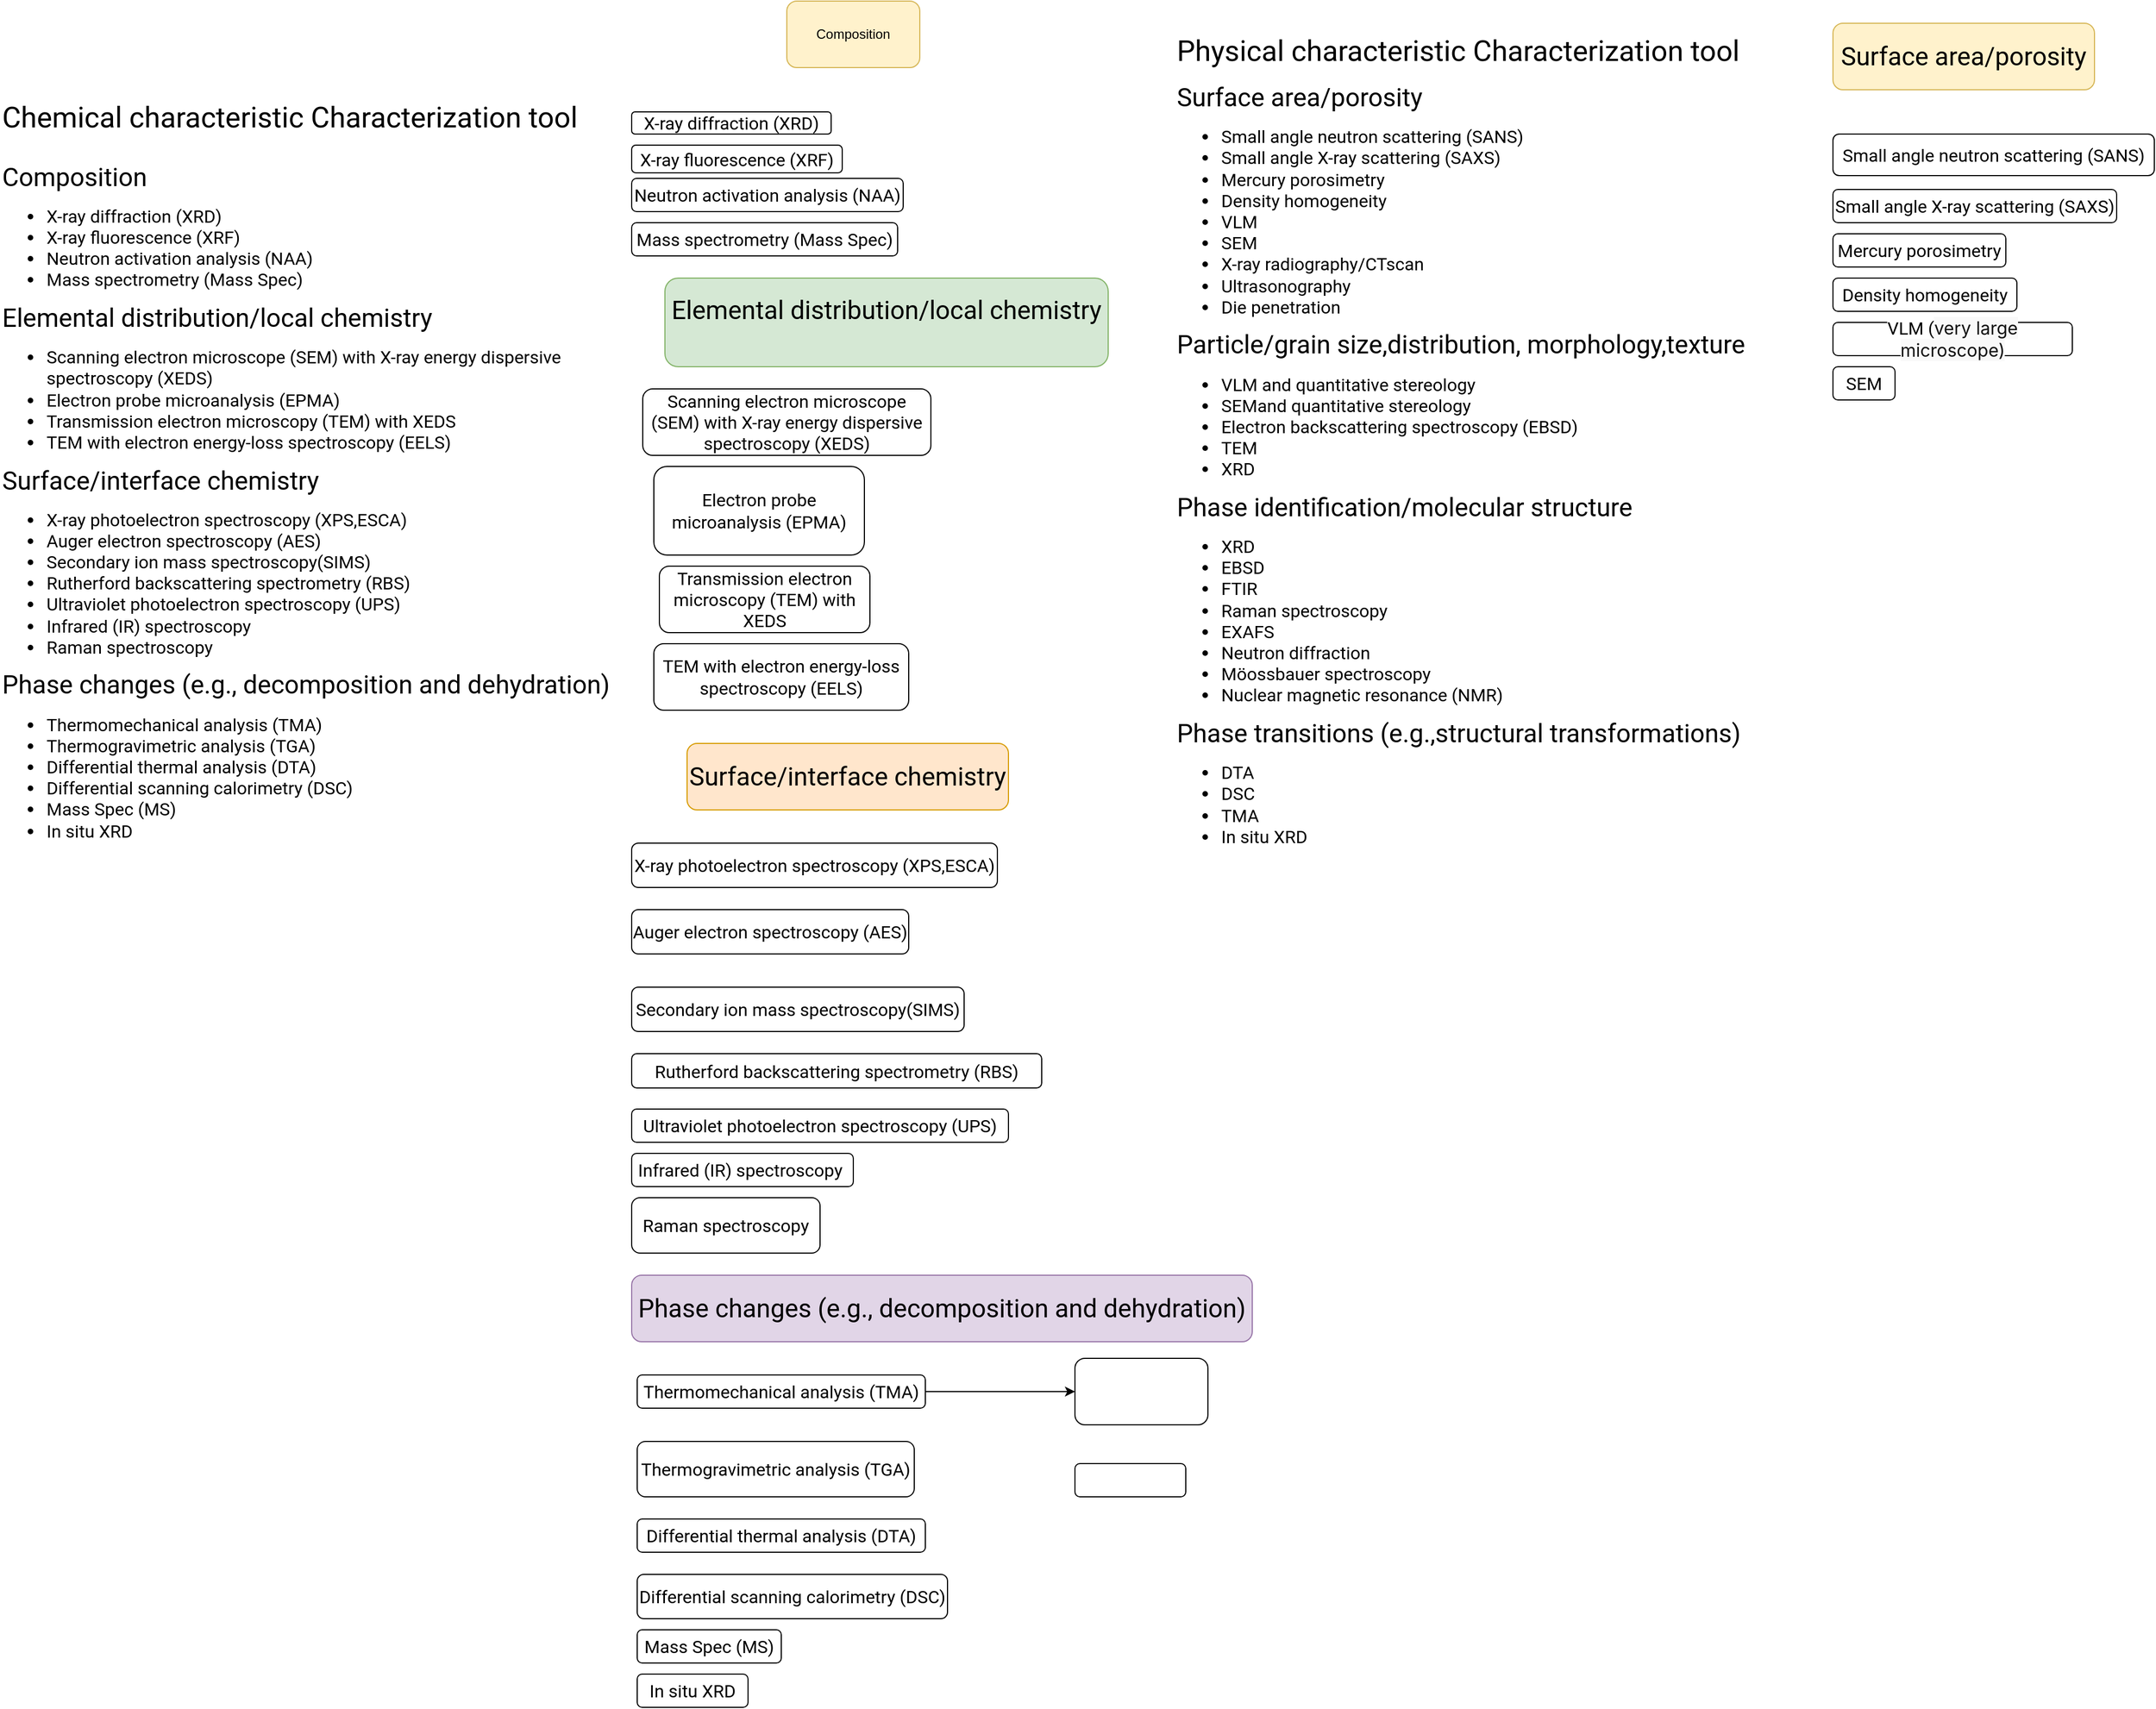 <mxfile version="24.0.2" type="github">
  <diagram name="Página-1" id="9ZrezYljH9P2KY_Qv6a6">
    <mxGraphModel dx="1310" dy="708" grid="1" gridSize="10" guides="1" tooltips="1" connect="1" arrows="1" fold="1" page="1" pageScale="1" pageWidth="827" pageHeight="1169" math="0" shadow="0">
      <root>
        <mxCell id="0" />
        <mxCell id="1" parent="0" />
        <mxCell id="FwkTbBhF22E6wd6E680H-2" value="&lt;div class=&quot;text-cell-section-header layout horizontal center&quot; style=&quot;position: relative; display: flex; -webkit-box-orient: horizontal; -webkit-box-direction: normal; flex-direction: row; -webkit-box-align: center; align-items: center; font-family: Roboto, Noto, sans-serif; font-size: 14px; font-style: normal; font-variant-ligatures: normal; font-variant-caps: normal; font-weight: 400; letter-spacing: normal; orphans: 2; text-align: start; text-indent: 0px; text-transform: none; widows: 2; word-spacing: 0px; -webkit-text-stroke-width: 0px; white-space: normal; text-decoration-thickness: initial; text-decoration-style: initial; text-decoration-color: initial;&quot;&gt;&lt;h1 style=&quot;font-weight: 400; margin-bottom: 0.5em; margin-top: 0.5em; font-size: 26px;&quot;&gt;Chemical characteristic Characterization tool&lt;/h1&gt;&lt;/div&gt;&lt;h2 style=&quot;font-weight: 400; margin-bottom: 0.5em; margin-top: 0.5em; font-size: 23px; font-family: Roboto, Noto, sans-serif; font-style: normal; font-variant-ligatures: normal; font-variant-caps: normal; letter-spacing: normal; orphans: 2; text-align: start; text-indent: 0px; text-transform: none; widows: 2; word-spacing: 0px; -webkit-text-stroke-width: 0px; white-space: normal; text-decoration-thickness: initial; text-decoration-style: initial; text-decoration-color: initial;&quot;&gt;Composition&lt;/h2&gt;&lt;ul style=&quot;margin-bottom: 6px; margin-top: 0.5em; font-size: 16px; font-family: Roboto, Noto, sans-serif; font-style: normal; font-variant-ligatures: normal; font-variant-caps: normal; font-weight: 400; letter-spacing: normal; orphans: 2; text-align: start; text-indent: 0px; text-transform: none; widows: 2; word-spacing: 0px; -webkit-text-stroke-width: 0px; white-space: normal; text-decoration-thickness: initial; text-decoration-style: initial; text-decoration-color: initial;&quot;&gt;&lt;li&gt;X-ray diffraction (XRD)&lt;/li&gt;&lt;li&gt;X-ray fluorescence (XRF)&lt;/li&gt;&lt;li&gt;Neutron activation analysis (NAA)&lt;/li&gt;&lt;li&gt;Mass spectrometry (Mass Spec)&lt;/li&gt;&lt;/ul&gt;&lt;h2 style=&quot;font-weight: 400; margin-bottom: 0.5em; margin-top: 0.5em; font-size: 23px; font-family: Roboto, Noto, sans-serif; font-style: normal; font-variant-ligatures: normal; font-variant-caps: normal; letter-spacing: normal; orphans: 2; text-align: start; text-indent: 0px; text-transform: none; widows: 2; word-spacing: 0px; -webkit-text-stroke-width: 0px; white-space: normal; text-decoration-thickness: initial; text-decoration-style: initial; text-decoration-color: initial;&quot;&gt;Elemental distribution/local chemistry&lt;/h2&gt;&lt;ul style=&quot;margin-bottom: 6px; margin-top: 0.5em; font-size: 16px; font-family: Roboto, Noto, sans-serif; font-style: normal; font-variant-ligatures: normal; font-variant-caps: normal; font-weight: 400; letter-spacing: normal; orphans: 2; text-align: start; text-indent: 0px; text-transform: none; widows: 2; word-spacing: 0px; -webkit-text-stroke-width: 0px; white-space: normal; text-decoration-thickness: initial; text-decoration-style: initial; text-decoration-color: initial;&quot;&gt;&lt;li&gt;Scanning electron microscope (SEM) with X-ray energy dispersive spectroscopy (XEDS)&lt;/li&gt;&lt;li&gt;Electron probe microanalysis (EPMA)&lt;/li&gt;&lt;li&gt;Transmission electron microscopy (TEM) with XEDS&lt;/li&gt;&lt;li&gt;TEM with electron energy-loss spectroscopy (EELS)&lt;/li&gt;&lt;/ul&gt;&lt;h2 style=&quot;font-weight: 400; margin-bottom: 0.5em; margin-top: 0.5em; font-size: 23px; font-family: Roboto, Noto, sans-serif; font-style: normal; font-variant-ligatures: normal; font-variant-caps: normal; letter-spacing: normal; orphans: 2; text-align: start; text-indent: 0px; text-transform: none; widows: 2; word-spacing: 0px; -webkit-text-stroke-width: 0px; white-space: normal; text-decoration-thickness: initial; text-decoration-style: initial; text-decoration-color: initial;&quot;&gt;Surface/interface chemistry&lt;/h2&gt;&lt;ul style=&quot;margin-bottom: 6px; margin-top: 0.5em; font-size: 16px; font-family: Roboto, Noto, sans-serif; font-style: normal; font-variant-ligatures: normal; font-variant-caps: normal; font-weight: 400; letter-spacing: normal; orphans: 2; text-align: start; text-indent: 0px; text-transform: none; widows: 2; word-spacing: 0px; -webkit-text-stroke-width: 0px; white-space: normal; text-decoration-thickness: initial; text-decoration-style: initial; text-decoration-color: initial;&quot;&gt;&lt;li&gt;X-ray photoelectron spectroscopy (XPS,ESCA)&lt;/li&gt;&lt;li&gt;Auger electron spectroscopy (AES)&lt;/li&gt;&lt;li&gt;Secondary ion mass spectroscopy(SIMS)&lt;/li&gt;&lt;li&gt;Rutherford backscattering spectrometry (RBS)&lt;/li&gt;&lt;li&gt;Ultraviolet photoelectron spectroscopy (UPS)&lt;/li&gt;&lt;li&gt;Infrared (IR) spectroscopy&amp;nbsp;&lt;/li&gt;&lt;li&gt;Raman spectroscopy&lt;/li&gt;&lt;/ul&gt;&lt;h2 style=&quot;font-weight: 400; margin-bottom: 0.5em; margin-top: 0.5em; font-size: 23px; font-family: Roboto, Noto, sans-serif; font-style: normal; font-variant-ligatures: normal; font-variant-caps: normal; letter-spacing: normal; orphans: 2; text-align: start; text-indent: 0px; text-transform: none; widows: 2; word-spacing: 0px; -webkit-text-stroke-width: 0px; white-space: normal; text-decoration-thickness: initial; text-decoration-style: initial; text-decoration-color: initial;&quot;&gt;Phase changes (e.g., decomposition and dehydration)&lt;/h2&gt;&lt;ul style=&quot;margin-bottom: 6px; margin-top: 0.5em; font-size: 16px; font-family: Roboto, Noto, sans-serif; font-style: normal; font-variant-ligatures: normal; font-variant-caps: normal; font-weight: 400; letter-spacing: normal; orphans: 2; text-align: start; text-indent: 0px; text-transform: none; widows: 2; word-spacing: 0px; -webkit-text-stroke-width: 0px; white-space: normal; text-decoration-thickness: initial; text-decoration-style: initial; text-decoration-color: initial;&quot;&gt;&lt;li&gt;Thermomechanical analysis (TMA)&lt;/li&gt;&lt;li&gt;Thermogravimetric analysis (TGA)&lt;/li&gt;&lt;li&gt;Differential thermal analysis (DTA)&lt;/li&gt;&lt;li&gt;Differential scanning calorimetry (DSC)&lt;/li&gt;&lt;li&gt;Mass Spec (MS)&lt;/li&gt;&lt;li&gt;In situ XRD&lt;/li&gt;&lt;/ul&gt;&lt;h1 style=&quot;font-weight: 400; margin-bottom: 0.5em; margin-top: 0.5em; font-size: 26px; font-family: Roboto, Noto, sans-serif; font-style: normal; font-variant-ligatures: normal; font-variant-caps: normal; letter-spacing: normal; orphans: 2; text-align: start; text-indent: 0px; text-transform: none; widows: 2; word-spacing: 0px; -webkit-text-stroke-width: 0px; white-space: normal; text-decoration-thickness: initial; text-decoration-style: initial; text-decoration-color: initial;&quot;&gt;&lt;br&gt;&lt;/h1&gt;" style="text;whiteSpace=wrap;html=1;labelBackgroundColor=default;" vertex="1" parent="1">
          <mxGeometry y="120" width="560" height="750" as="geometry" />
        </mxCell>
        <mxCell id="FwkTbBhF22E6wd6E680H-3" value="Composition" style="rounded=1;whiteSpace=wrap;html=1;fillColor=#fff2cc;strokeColor=#d6b656;" vertex="1" parent="1">
          <mxGeometry x="710" y="50" width="120" height="60" as="geometry" />
        </mxCell>
        <mxCell id="FwkTbBhF22E6wd6E680H-4" value="&lt;span style=&quot;font-family: Roboto, Noto, sans-serif; font-size: 16px; text-align: start; background-color: initial;&quot;&gt;X-ray diffraction (XRD)&lt;/span&gt;" style="rounded=1;whiteSpace=wrap;html=1;" vertex="1" parent="1">
          <mxGeometry x="570" y="150" width="180" height="20" as="geometry" />
        </mxCell>
        <mxCell id="FwkTbBhF22E6wd6E680H-5" value="&lt;span style=&quot;font-family: Roboto, Noto, sans-serif; font-size: 16px; text-align: start; background-color: initial;&quot;&gt;X-ray fluorescence (XRF)&lt;/span&gt;" style="rounded=1;whiteSpace=wrap;html=1;" vertex="1" parent="1">
          <mxGeometry x="570" y="180" width="190" height="25" as="geometry" />
        </mxCell>
        <mxCell id="FwkTbBhF22E6wd6E680H-7" value="&lt;span style=&quot;font-family: Roboto, Noto, sans-serif; font-size: 16px; text-align: start; background-color: initial;&quot;&gt;Neutron activation analysis (NAA)&lt;/span&gt;" style="rounded=1;whiteSpace=wrap;html=1;" vertex="1" parent="1">
          <mxGeometry x="570" y="210" width="245" height="30" as="geometry" />
        </mxCell>
        <mxCell id="FwkTbBhF22E6wd6E680H-8" value="&lt;span style=&quot;font-family: Roboto, Noto, sans-serif; font-size: 16px; text-align: start; background-color: initial;&quot;&gt;Mass spectrometry (Mass Spec)&lt;/span&gt;" style="rounded=1;whiteSpace=wrap;html=1;" vertex="1" parent="1">
          <mxGeometry x="570" y="250" width="240" height="30" as="geometry" />
        </mxCell>
        <mxCell id="FwkTbBhF22E6wd6E680H-10" value="&lt;h2 style=&quot;font-weight: 400; margin-bottom: 0.5em; margin-top: 0.5em; font-size: 23px; font-family: Roboto, Noto, sans-serif;&quot;&gt;Elemental distribution/local chemistry&lt;/h2&gt;&lt;div&gt;&lt;br&gt;&lt;/div&gt;&lt;ul style=&quot;margin-bottom: 6px; margin-top: 0.5em; font-size: 16px; font-family: Roboto, Noto, sans-serif;&quot;&gt;&lt;/ul&gt;" style="rounded=1;whiteSpace=wrap;html=1;align=center;fillColor=#d5e8d4;strokeColor=#82b366;" vertex="1" parent="1">
          <mxGeometry x="600" y="300" width="400" height="80" as="geometry" />
        </mxCell>
        <mxCell id="FwkTbBhF22E6wd6E680H-11" value="&lt;span style=&quot;font-family: Roboto, Noto, sans-serif; font-size: 16px; text-align: start; background-color: initial;&quot;&gt;Scanning electron microscope (SEM) with X-ray energy dispersive spectroscopy (XEDS)&lt;/span&gt;" style="rounded=1;whiteSpace=wrap;html=1;" vertex="1" parent="1">
          <mxGeometry x="580" y="400" width="260" height="60" as="geometry" />
        </mxCell>
        <mxCell id="FwkTbBhF22E6wd6E680H-12" value="&lt;span style=&quot;font-family: Roboto, Noto, sans-serif; font-size: 16px; text-align: start; background-color: initial;&quot;&gt;Electron probe microanalysis (EPMA)&lt;/span&gt;" style="rounded=1;whiteSpace=wrap;html=1;" vertex="1" parent="1">
          <mxGeometry x="590" y="470" width="190" height="80" as="geometry" />
        </mxCell>
        <mxCell id="FwkTbBhF22E6wd6E680H-13" value="&lt;span style=&quot;font-family: Roboto, Noto, sans-serif; font-size: 16px; text-align: start; background-color: initial;&quot;&gt;Transmission electron microscopy (TEM) with XEDS&lt;/span&gt;" style="rounded=1;whiteSpace=wrap;html=1;" vertex="1" parent="1">
          <mxGeometry x="595" y="560" width="190" height="60" as="geometry" />
        </mxCell>
        <mxCell id="FwkTbBhF22E6wd6E680H-14" value="&lt;span style=&quot;font-family: Roboto, Noto, sans-serif; font-size: 16px; text-align: start; background-color: initial;&quot;&gt;TEM with electron energy-loss spectroscopy (EELS)&lt;/span&gt;" style="rounded=1;whiteSpace=wrap;html=1;" vertex="1" parent="1">
          <mxGeometry x="590" y="630" width="230" height="60" as="geometry" />
        </mxCell>
        <mxCell id="FwkTbBhF22E6wd6E680H-15" value="&lt;h2 style=&quot;font-weight: 400; margin-bottom: 0.5em; margin-top: 0.5em; font-size: 23px; font-family: Roboto, Noto, sans-serif; text-align: start;&quot;&gt;Surface/interface chemistry&lt;/h2&gt;" style="rounded=1;whiteSpace=wrap;html=1;fillColor=#ffe6cc;strokeColor=#d79b00;" vertex="1" parent="1">
          <mxGeometry x="620" y="720" width="290" height="60" as="geometry" />
        </mxCell>
        <mxCell id="FwkTbBhF22E6wd6E680H-16" value="&lt;span style=&quot;font-family: Roboto, Noto, sans-serif; font-size: 16px; text-align: start; background-color: initial;&quot;&gt;X-ray photoelectron spectroscopy (XPS,ESCA)&lt;/span&gt;" style="rounded=1;whiteSpace=wrap;html=1;" vertex="1" parent="1">
          <mxGeometry x="570" y="810" width="330" height="40" as="geometry" />
        </mxCell>
        <mxCell id="FwkTbBhF22E6wd6E680H-17" value="&lt;span style=&quot;font-family: Roboto, Noto, sans-serif; font-size: 16px; text-align: start; background-color: initial;&quot;&gt;Auger electron spectroscopy (AES)&lt;/span&gt;" style="rounded=1;whiteSpace=wrap;html=1;" vertex="1" parent="1">
          <mxGeometry x="570" y="870" width="250" height="40" as="geometry" />
        </mxCell>
        <mxCell id="FwkTbBhF22E6wd6E680H-18" value="&lt;span style=&quot;font-family: Roboto, Noto, sans-serif; font-size: 16px; text-align: start; background-color: initial;&quot;&gt;Secondary ion mass spectroscopy(SIMS)&lt;/span&gt;" style="rounded=1;whiteSpace=wrap;html=1;" vertex="1" parent="1">
          <mxGeometry x="570" y="940" width="300" height="40" as="geometry" />
        </mxCell>
        <mxCell id="FwkTbBhF22E6wd6E680H-19" value="&lt;span style=&quot;font-family: Roboto, Noto, sans-serif; font-size: 16px; text-align: start; background-color: initial;&quot;&gt;Rutherford backscattering spectrometry (RBS)&lt;/span&gt;" style="rounded=1;whiteSpace=wrap;html=1;" vertex="1" parent="1">
          <mxGeometry x="570" y="1000" width="370" height="31" as="geometry" />
        </mxCell>
        <mxCell id="FwkTbBhF22E6wd6E680H-20" value="&lt;span style=&quot;font-family: Roboto, Noto, sans-serif; font-size: 16px; text-align: start; background-color: initial;&quot;&gt;Ultraviolet photoelectron spectroscopy (UPS)&lt;/span&gt;" style="rounded=1;whiteSpace=wrap;html=1;" vertex="1" parent="1">
          <mxGeometry x="570" y="1050" width="340" height="30" as="geometry" />
        </mxCell>
        <mxCell id="FwkTbBhF22E6wd6E680H-21" value="&lt;span style=&quot;font-family: Roboto, Noto, sans-serif; font-size: 16px; text-align: start; background-color: initial;&quot;&gt;Infrared (IR) spectroscopy&amp;nbsp;&lt;/span&gt;" style="rounded=1;whiteSpace=wrap;html=1;" vertex="1" parent="1">
          <mxGeometry x="570" y="1090" width="200" height="30" as="geometry" />
        </mxCell>
        <mxCell id="FwkTbBhF22E6wd6E680H-23" value="&lt;span style=&quot;font-family: Roboto, Noto, sans-serif; font-size: 16px; text-align: start; background-color: initial;&quot;&gt;Raman spectroscopy&lt;/span&gt;" style="rounded=1;whiteSpace=wrap;html=1;" vertex="1" parent="1">
          <mxGeometry x="570" y="1130" width="170" height="50" as="geometry" />
        </mxCell>
        <mxCell id="FwkTbBhF22E6wd6E680H-24" value="&lt;h2 style=&quot;font-weight: 400; margin-bottom: 0.5em; margin-top: 0.5em; font-size: 23px; font-family: Roboto, Noto, sans-serif; text-align: start;&quot;&gt;Phase changes (e.g., decomposition and dehydration)&lt;/h2&gt;" style="rounded=1;whiteSpace=wrap;html=1;fillColor=#e1d5e7;strokeColor=#9673a6;" vertex="1" parent="1">
          <mxGeometry x="570" y="1200" width="560" height="60" as="geometry" />
        </mxCell>
        <mxCell id="FwkTbBhF22E6wd6E680H-32" value="" style="edgeStyle=orthogonalEdgeStyle;rounded=0;orthogonalLoop=1;jettySize=auto;html=1;" edge="1" parent="1" source="FwkTbBhF22E6wd6E680H-25" target="FwkTbBhF22E6wd6E680H-31">
          <mxGeometry relative="1" as="geometry" />
        </mxCell>
        <mxCell id="FwkTbBhF22E6wd6E680H-25" value="&lt;span style=&quot;font-family: Roboto, Noto, sans-serif; font-size: 16px; text-align: start; background-color: initial;&quot;&gt;Thermomechanical analysis (TMA)&lt;/span&gt;" style="rounded=1;whiteSpace=wrap;html=1;" vertex="1" parent="1">
          <mxGeometry x="575" y="1290" width="260" height="30" as="geometry" />
        </mxCell>
        <mxCell id="FwkTbBhF22E6wd6E680H-26" value="&lt;span style=&quot;font-family: Roboto, Noto, sans-serif; font-size: 16px; text-align: start; background-color: initial;&quot;&gt;Thermogravimetric analysis (TGA)&lt;/span&gt;" style="rounded=1;whiteSpace=wrap;html=1;" vertex="1" parent="1">
          <mxGeometry x="575" y="1350" width="250" height="50" as="geometry" />
        </mxCell>
        <mxCell id="FwkTbBhF22E6wd6E680H-27" value="&lt;span style=&quot;font-family: Roboto, Noto, sans-serif; font-size: 16px; text-align: start; background-color: initial;&quot;&gt;Differential thermal analysis (DTA)&lt;/span&gt;" style="rounded=1;whiteSpace=wrap;html=1;" vertex="1" parent="1">
          <mxGeometry x="575" y="1420" width="260" height="30" as="geometry" />
        </mxCell>
        <mxCell id="FwkTbBhF22E6wd6E680H-28" value="&lt;span style=&quot;font-family: Roboto, Noto, sans-serif; font-size: 16px; text-align: start; background-color: initial;&quot;&gt;Differential scanning calorimetry (DSC)&lt;/span&gt;" style="rounded=1;whiteSpace=wrap;html=1;" vertex="1" parent="1">
          <mxGeometry x="575" y="1470" width="280" height="40" as="geometry" />
        </mxCell>
        <mxCell id="FwkTbBhF22E6wd6E680H-29" value="&lt;span style=&quot;font-family: Roboto, Noto, sans-serif; font-size: 16px; text-align: start; background-color: initial;&quot;&gt;Mass Spec (MS)&lt;/span&gt;" style="rounded=1;whiteSpace=wrap;html=1;" vertex="1" parent="1">
          <mxGeometry x="575" y="1520" width="130" height="30" as="geometry" />
        </mxCell>
        <mxCell id="FwkTbBhF22E6wd6E680H-30" value="&lt;span style=&quot;font-family: Roboto, Noto, sans-serif; font-size: 16px; text-align: start; background-color: initial;&quot;&gt;In situ XRD&lt;/span&gt;" style="rounded=1;whiteSpace=wrap;html=1;" vertex="1" parent="1">
          <mxGeometry x="575" y="1560" width="100" height="30" as="geometry" />
        </mxCell>
        <mxCell id="FwkTbBhF22E6wd6E680H-31" value="" style="rounded=1;whiteSpace=wrap;html=1;" vertex="1" parent="1">
          <mxGeometry x="970" y="1275" width="120" height="60" as="geometry" />
        </mxCell>
        <mxCell id="FwkTbBhF22E6wd6E680H-33" value="" style="rounded=1;whiteSpace=wrap;html=1;" vertex="1" parent="1">
          <mxGeometry x="970" y="1370" width="100" height="30" as="geometry" />
        </mxCell>
        <mxCell id="FwkTbBhF22E6wd6E680H-34" value="&lt;h1 style=&quot;color: rgb(0, 0, 0); font-style: normal; font-variant-ligatures: normal; font-variant-caps: normal; letter-spacing: normal; orphans: 2; text-indent: 0px; text-transform: none; widows: 2; word-spacing: 0px; -webkit-text-stroke-width: 0px; white-space: normal; text-decoration-thickness: initial; text-decoration-style: initial; text-decoration-color: initial; font-weight: 400; margin-bottom: 0.5em; margin-top: 0.5em; font-size: 26px; font-family: Roboto, Noto, sans-serif; text-align: start;&quot;&gt;&lt;span style=&quot;background-color: rgb(255, 255, 255);&quot;&gt;Physical characteristic Characterization tool&lt;/span&gt;&lt;/h1&gt;&lt;h2 style=&quot;color: rgb(0, 0, 0); font-style: normal; font-variant-ligatures: normal; font-variant-caps: normal; letter-spacing: normal; orphans: 2; text-indent: 0px; text-transform: none; widows: 2; word-spacing: 0px; -webkit-text-stroke-width: 0px; white-space: normal; text-decoration-thickness: initial; text-decoration-style: initial; text-decoration-color: initial; font-weight: 400; margin-bottom: 0.5em; margin-top: 0.5em; font-size: 23px; font-family: Roboto, Noto, sans-serif; text-align: start;&quot;&gt;&lt;span style=&quot;background-color: rgb(255, 255, 255);&quot;&gt;Surface area/porosity&lt;/span&gt;&lt;/h2&gt;&lt;ul style=&quot;color: rgb(0, 0, 0); font-style: normal; font-variant-ligatures: normal; font-variant-caps: normal; font-weight: 400; letter-spacing: normal; orphans: 2; text-indent: 0px; text-transform: none; widows: 2; word-spacing: 0px; -webkit-text-stroke-width: 0px; white-space: normal; text-decoration-thickness: initial; text-decoration-style: initial; text-decoration-color: initial; margin-bottom: 6px; margin-top: 0.5em; font-size: 16px; font-family: Roboto, Noto, sans-serif; text-align: start;&quot;&gt;&lt;li&gt;&lt;span style=&quot;background-color: rgb(255, 255, 255);&quot;&gt;Small angle neutron scattering (SANS)&lt;/span&gt;&lt;/li&gt;&lt;li&gt;&lt;span style=&quot;background-color: rgb(255, 255, 255);&quot;&gt;Small angle X-ray scattering (SAXS)&lt;/span&gt;&lt;/li&gt;&lt;li&gt;&lt;span style=&quot;background-color: rgb(255, 255, 255);&quot;&gt;Mercury porosimetry&lt;/span&gt;&lt;/li&gt;&lt;li&gt;&lt;span style=&quot;background-color: rgb(255, 255, 255);&quot;&gt;Density homogeneity&lt;/span&gt;&lt;/li&gt;&lt;li&gt;&lt;span style=&quot;background-color: rgb(255, 255, 255);&quot;&gt;VLM&lt;/span&gt;&lt;/li&gt;&lt;li&gt;&lt;span style=&quot;background-color: rgb(255, 255, 255);&quot;&gt;SEM&lt;/span&gt;&lt;/li&gt;&lt;li&gt;&lt;span style=&quot;background-color: rgb(255, 255, 255);&quot;&gt;X-ray radiography/CTscan&lt;/span&gt;&lt;/li&gt;&lt;li&gt;&lt;span style=&quot;background-color: rgb(255, 255, 255);&quot;&gt;Ultrasonography&lt;/span&gt;&lt;/li&gt;&lt;li&gt;&lt;span style=&quot;background-color: rgb(255, 255, 255);&quot;&gt;Die penetration&lt;/span&gt;&lt;/li&gt;&lt;/ul&gt;&lt;h2 style=&quot;color: rgb(0, 0, 0); font-style: normal; font-variant-ligatures: normal; font-variant-caps: normal; letter-spacing: normal; orphans: 2; text-indent: 0px; text-transform: none; widows: 2; word-spacing: 0px; -webkit-text-stroke-width: 0px; white-space: normal; text-decoration-thickness: initial; text-decoration-style: initial; text-decoration-color: initial; font-weight: 400; margin-bottom: 0.5em; margin-top: 0.5em; font-size: 23px; font-family: Roboto, Noto, sans-serif; text-align: start;&quot;&gt;&lt;span style=&quot;background-color: rgb(255, 255, 255);&quot;&gt;Particle/grain size,distribution, morphology,texture&lt;/span&gt;&lt;/h2&gt;&lt;ul style=&quot;color: rgb(0, 0, 0); font-style: normal; font-variant-ligatures: normal; font-variant-caps: normal; font-weight: 400; letter-spacing: normal; orphans: 2; text-indent: 0px; text-transform: none; widows: 2; word-spacing: 0px; -webkit-text-stroke-width: 0px; white-space: normal; text-decoration-thickness: initial; text-decoration-style: initial; text-decoration-color: initial; margin-bottom: 6px; margin-top: 0.5em; font-size: 16px; font-family: Roboto, Noto, sans-serif; text-align: start;&quot;&gt;&lt;li&gt;&lt;span style=&quot;background-color: rgb(255, 255, 255);&quot;&gt;VLM and quantitative stereology&lt;/span&gt;&lt;/li&gt;&lt;li&gt;&lt;span style=&quot;background-color: rgb(255, 255, 255);&quot;&gt;SEMand quantitative stereology&lt;/span&gt;&lt;/li&gt;&lt;li&gt;&lt;span style=&quot;background-color: rgb(255, 255, 255);&quot;&gt;Electron backscattering spectroscopy (EBSD)&lt;/span&gt;&lt;/li&gt;&lt;li&gt;&lt;span style=&quot;background-color: rgb(255, 255, 255);&quot;&gt;TEM&lt;/span&gt;&lt;/li&gt;&lt;li&gt;&lt;span style=&quot;background-color: rgb(255, 255, 255);&quot;&gt;XRD&lt;/span&gt;&lt;/li&gt;&lt;/ul&gt;&lt;h2 style=&quot;color: rgb(0, 0, 0); font-style: normal; font-variant-ligatures: normal; font-variant-caps: normal; letter-spacing: normal; orphans: 2; text-indent: 0px; text-transform: none; widows: 2; word-spacing: 0px; -webkit-text-stroke-width: 0px; white-space: normal; text-decoration-thickness: initial; text-decoration-style: initial; text-decoration-color: initial; font-weight: 400; margin-bottom: 0.5em; margin-top: 0.5em; font-size: 23px; font-family: Roboto, Noto, sans-serif; text-align: start;&quot;&gt;&lt;span style=&quot;background-color: rgb(255, 255, 255);&quot;&gt;Phase identification/molecular structure&lt;/span&gt;&lt;/h2&gt;&lt;ul style=&quot;color: rgb(0, 0, 0); font-style: normal; font-variant-ligatures: normal; font-variant-caps: normal; font-weight: 400; letter-spacing: normal; orphans: 2; text-indent: 0px; text-transform: none; widows: 2; word-spacing: 0px; -webkit-text-stroke-width: 0px; white-space: normal; text-decoration-thickness: initial; text-decoration-style: initial; text-decoration-color: initial; margin-bottom: 6px; margin-top: 0.5em; font-size: 16px; font-family: Roboto, Noto, sans-serif; text-align: start;&quot;&gt;&lt;li&gt;&lt;span style=&quot;background-color: rgb(255, 255, 255);&quot;&gt;XRD&lt;/span&gt;&lt;/li&gt;&lt;li&gt;&lt;span style=&quot;background-color: rgb(255, 255, 255);&quot;&gt;EBSD&lt;/span&gt;&lt;/li&gt;&lt;li&gt;&lt;span style=&quot;background-color: rgb(255, 255, 255);&quot;&gt;FTIR&lt;/span&gt;&lt;/li&gt;&lt;li&gt;&lt;span style=&quot;background-color: rgb(255, 255, 255);&quot;&gt;Raman spectroscopy&lt;/span&gt;&lt;/li&gt;&lt;li&gt;&lt;span style=&quot;background-color: rgb(255, 255, 255);&quot;&gt;EXAFS&lt;/span&gt;&lt;/li&gt;&lt;li&gt;&lt;span style=&quot;background-color: rgb(255, 255, 255);&quot;&gt;Neutron diffraction&lt;/span&gt;&lt;/li&gt;&lt;li&gt;&lt;span style=&quot;background-color: rgb(255, 255, 255);&quot;&gt;Möossbauer spectroscopy&lt;/span&gt;&lt;/li&gt;&lt;li&gt;&lt;span style=&quot;background-color: rgb(255, 255, 255);&quot;&gt;Nuclear magnetic resonance (NMR)&lt;/span&gt;&lt;/li&gt;&lt;/ul&gt;&lt;h2 style=&quot;color: rgb(0, 0, 0); font-style: normal; font-variant-ligatures: normal; font-variant-caps: normal; letter-spacing: normal; orphans: 2; text-indent: 0px; text-transform: none; widows: 2; word-spacing: 0px; -webkit-text-stroke-width: 0px; white-space: normal; text-decoration-thickness: initial; text-decoration-style: initial; text-decoration-color: initial; font-weight: 400; margin-bottom: 0.5em; margin-top: 0.5em; font-size: 23px; font-family: Roboto, Noto, sans-serif; text-align: start;&quot;&gt;&lt;span style=&quot;background-color: rgb(255, 255, 255);&quot;&gt;Phase transitions (e.g.,structural transformations)&lt;/span&gt;&lt;/h2&gt;&lt;ul style=&quot;color: rgb(0, 0, 0); font-style: normal; font-variant-ligatures: normal; font-variant-caps: normal; font-weight: 400; letter-spacing: normal; orphans: 2; text-indent: 0px; text-transform: none; widows: 2; word-spacing: 0px; -webkit-text-stroke-width: 0px; white-space: normal; text-decoration-thickness: initial; text-decoration-style: initial; text-decoration-color: initial; margin-bottom: 6px; margin-top: 0.5em; font-size: 16px; font-family: Roboto, Noto, sans-serif; text-align: start;&quot;&gt;&lt;li&gt;&lt;span style=&quot;background-color: rgb(255, 255, 255);&quot;&gt;DTA&lt;/span&gt;&lt;/li&gt;&lt;li&gt;&lt;span style=&quot;background-color: rgb(255, 255, 255);&quot;&gt;DSC&lt;/span&gt;&lt;/li&gt;&lt;li&gt;&lt;span style=&quot;background-color: rgb(255, 255, 255);&quot;&gt;TMA&lt;/span&gt;&lt;/li&gt;&lt;li&gt;&lt;span style=&quot;background-color: rgb(255, 255, 255);&quot;&gt;In situ XRD&lt;/span&gt;&lt;/li&gt;&lt;/ul&gt;" style="text;whiteSpace=wrap;html=1;" vertex="1" parent="1">
          <mxGeometry x="1060" y="60" width="560" height="780" as="geometry" />
        </mxCell>
        <mxCell id="FwkTbBhF22E6wd6E680H-35" value="&lt;h2 style=&quot;font-weight: 400; margin-bottom: 0.5em; margin-top: 0.5em; font-size: 23px; font-family: Roboto, Noto, sans-serif; text-align: start;&quot;&gt;Surface area/porosity&lt;/h2&gt;" style="rounded=1;whiteSpace=wrap;html=1;fillColor=#fff2cc;strokeColor=#d6b656;" vertex="1" parent="1">
          <mxGeometry x="1654" y="70" width="236" height="60" as="geometry" />
        </mxCell>
        <mxCell id="FwkTbBhF22E6wd6E680H-36" value="&lt;span style=&quot;background-color: rgb(255, 255, 255); font-family: Roboto, Noto, sans-serif; font-size: 16px; text-align: start;&quot;&gt;Small angle neutron scattering (SANS)&lt;/span&gt;" style="rounded=1;whiteSpace=wrap;html=1;" vertex="1" parent="1">
          <mxGeometry x="1654" y="170" width="290" height="37.5" as="geometry" />
        </mxCell>
        <mxCell id="FwkTbBhF22E6wd6E680H-37" value="&lt;span style=&quot;background-color: rgb(255, 255, 255); font-family: Roboto, Noto, sans-serif; font-size: 16px; text-align: start;&quot;&gt;Small angle X-ray scattering (SAXS)&lt;/span&gt;" style="rounded=1;whiteSpace=wrap;html=1;" vertex="1" parent="1">
          <mxGeometry x="1654" y="220" width="256" height="30" as="geometry" />
        </mxCell>
        <mxCell id="FwkTbBhF22E6wd6E680H-38" value="&lt;span style=&quot;background-color: rgb(255, 255, 255); font-family: Roboto, Noto, sans-serif; font-size: 16px; text-align: start;&quot;&gt;Mercury porosimetry&lt;/span&gt;" style="rounded=1;whiteSpace=wrap;html=1;" vertex="1" parent="1">
          <mxGeometry x="1654" y="260" width="156" height="30" as="geometry" />
        </mxCell>
        <mxCell id="FwkTbBhF22E6wd6E680H-39" value="&lt;span style=&quot;background-color: rgb(255, 255, 255); font-family: Roboto, Noto, sans-serif; font-size: 16px; text-align: start;&quot;&gt;Density homogeneity&lt;/span&gt;" style="rounded=1;whiteSpace=wrap;html=1;" vertex="1" parent="1">
          <mxGeometry x="1654" y="300" width="166" height="30" as="geometry" />
        </mxCell>
        <mxCell id="FwkTbBhF22E6wd6E680H-40" value="&lt;span style=&quot;background-color: rgb(255, 255, 255); font-family: Roboto, Noto, sans-serif; font-size: 16px; text-align: start;&quot;&gt;VLM (&lt;/span&gt;&lt;span style=&quot;color: rgb(17, 17, 17); font-family: -apple-system, Roboto, SegoeUI, &amp;quot;Segoe UI&amp;quot;, &amp;quot;Helvetica Neue&amp;quot;, Helvetica, &amp;quot;Microsoft YaHei&amp;quot;, &amp;quot;Meiryo UI&amp;quot;, Meiryo, &amp;quot;Arial Unicode MS&amp;quot;, sans-serif; font-size: 16px; text-align: left; background-color: rgb(249, 249, 249);&quot;&gt;very large microscope)&lt;/span&gt;" style="rounded=1;whiteSpace=wrap;html=1;" vertex="1" parent="1">
          <mxGeometry x="1654" y="340" width="216" height="30" as="geometry" />
        </mxCell>
        <mxCell id="FwkTbBhF22E6wd6E680H-41" value="&lt;span style=&quot;background-color: rgb(255, 255, 255); font-family: Roboto, Noto, sans-serif; font-size: 16px; text-align: start;&quot;&gt;SEM&lt;/span&gt;" style="rounded=1;whiteSpace=wrap;html=1;" vertex="1" parent="1">
          <mxGeometry x="1654" y="380" width="56" height="30" as="geometry" />
        </mxCell>
      </root>
    </mxGraphModel>
  </diagram>
</mxfile>
